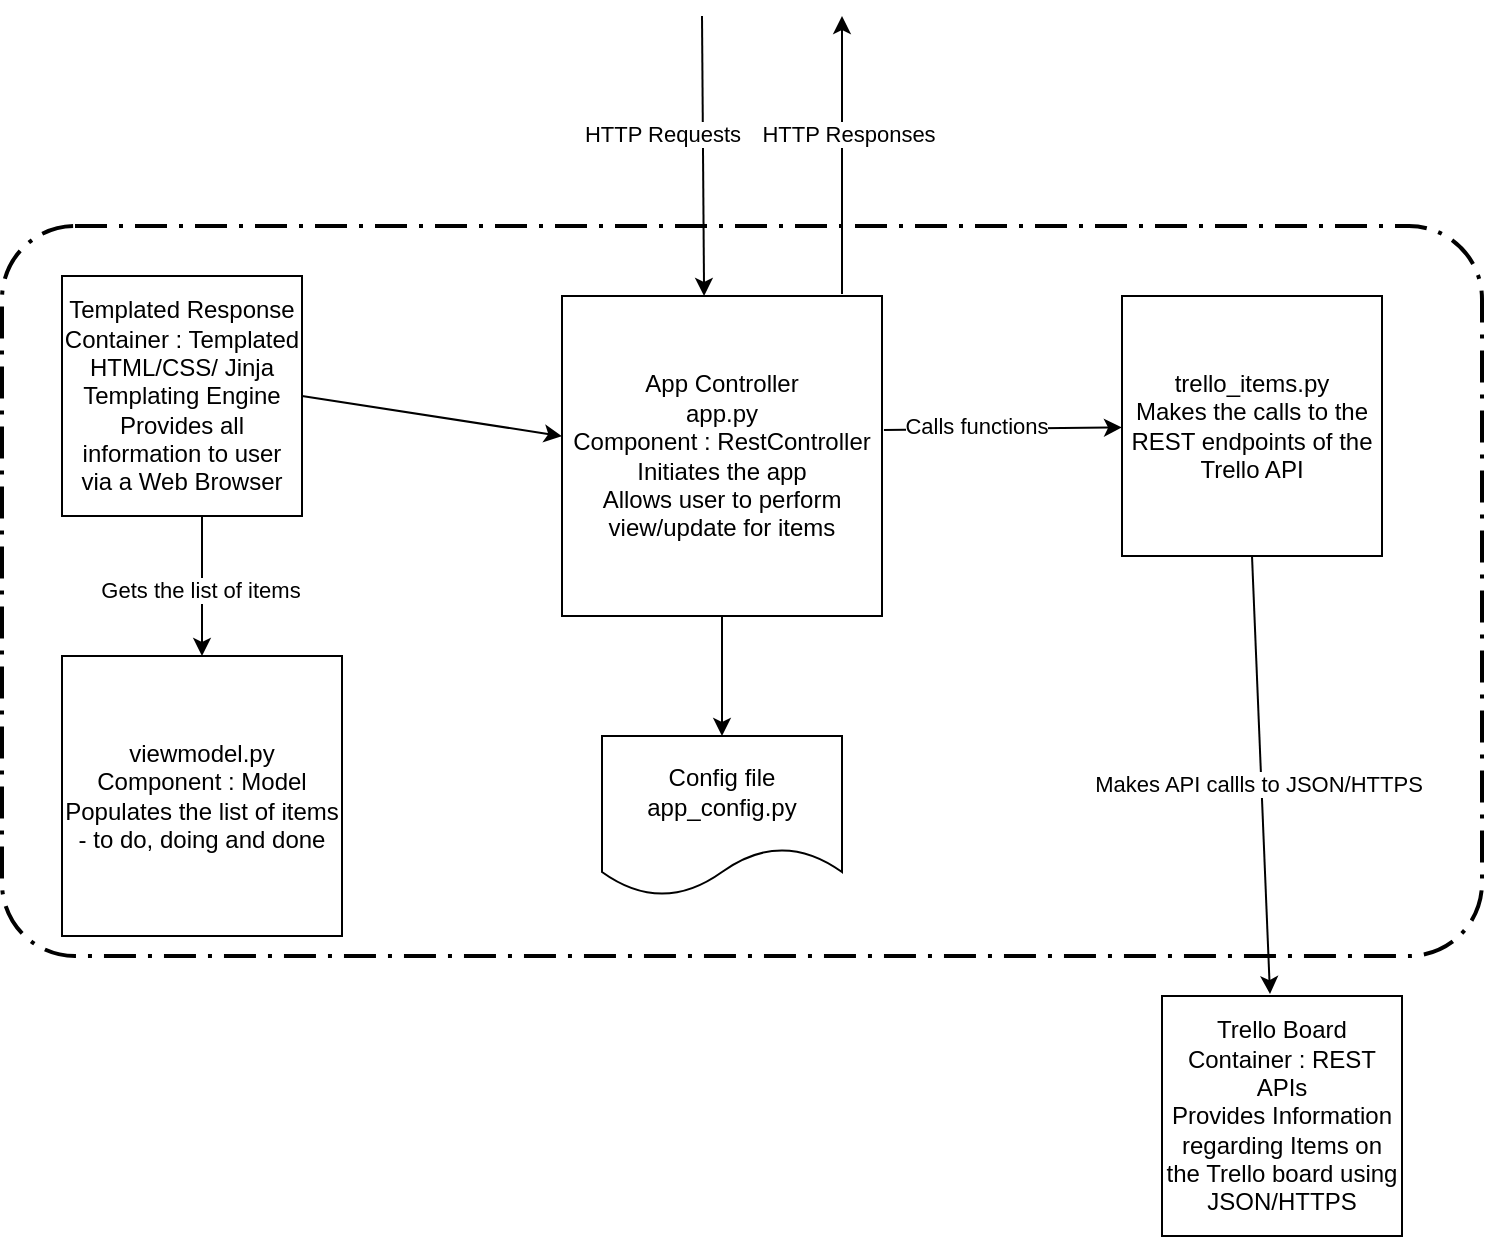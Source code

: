 <mxfile version="14.0.1" type="device"><diagram id="T3m20stQebPfIA9UGNhE" name="Page-1"><mxGraphModel dx="1186" dy="674" grid="1" gridSize="10" guides="1" tooltips="1" connect="1" arrows="1" fold="1" page="1" pageScale="1" pageWidth="827" pageHeight="1169" math="0" shadow="0"><root><mxCell id="0"/><mxCell id="1" parent="0"/><mxCell id="06D6dOrug6ioP-P6Gn56-1" value="&lt;span&gt;Templated Response&lt;/span&gt;&lt;br&gt;&lt;span&gt;Container : Templated HTML/CSS/ Jinja Templating Engine&lt;/span&gt;&lt;br&gt;&lt;span&gt;Provides all information to user via a Web Browser&lt;/span&gt;" style="whiteSpace=wrap;html=1;aspect=fixed;" parent="1" vertex="1"><mxGeometry x="60" y="180" width="120" height="120" as="geometry"/></mxCell><mxCell id="06D6dOrug6ioP-P6Gn56-2" value="App Controller&lt;br&gt;app.py&lt;br&gt;Component : RestController&lt;br&gt;Initiates the app&lt;br&gt;Allows user to perform view/update for items" style="whiteSpace=wrap;html=1;aspect=fixed;" parent="1" vertex="1"><mxGeometry x="310" y="190" width="160" height="160" as="geometry"/></mxCell><mxCell id="06D6dOrug6ioP-P6Gn56-3" value="Config file&lt;br&gt;app_config.py" style="shape=document;whiteSpace=wrap;html=1;boundedLbl=1;" parent="1" vertex="1"><mxGeometry x="330" y="410" width="120" height="80" as="geometry"/></mxCell><mxCell id="06D6dOrug6ioP-P6Gn56-4" value="viewmodel.py&lt;br&gt;Component : Model&lt;br&gt;Populates the list of items - to do, doing and done" style="whiteSpace=wrap;html=1;aspect=fixed;" parent="1" vertex="1"><mxGeometry x="60" y="370" width="140" height="140" as="geometry"/></mxCell><mxCell id="06D6dOrug6ioP-P6Gn56-5" value="trello_items.py&lt;br&gt;Makes the calls to the REST endpoints of the Trello API" style="whiteSpace=wrap;html=1;aspect=fixed;" parent="1" vertex="1"><mxGeometry x="590" y="190" width="130" height="130" as="geometry"/></mxCell><mxCell id="06D6dOrug6ioP-P6Gn56-6" value="&lt;span&gt;Trello Board&lt;/span&gt;&lt;br&gt;&lt;span&gt;Container : REST APIs&lt;/span&gt;&lt;br&gt;&lt;span&gt;Provides Information regarding Items on the Trello board using JSON/HTTPS&lt;/span&gt;" style="whiteSpace=wrap;html=1;aspect=fixed;" parent="1" vertex="1"><mxGeometry x="610" y="540" width="120" height="120" as="geometry"/></mxCell><mxCell id="06D6dOrug6ioP-P6Gn56-7" value="" style="endArrow=classic;html=1;exitX=0.5;exitY=1;exitDx=0;exitDy=0;entryX=0.45;entryY=-0.008;entryDx=0;entryDy=0;entryPerimeter=0;" parent="1" source="06D6dOrug6ioP-P6Gn56-5" target="06D6dOrug6ioP-P6Gn56-6" edge="1"><mxGeometry width="50" height="50" relative="1" as="geometry"><mxPoint x="390" y="480" as="sourcePoint"/><mxPoint x="440" y="430" as="targetPoint"/></mxGeometry></mxCell><mxCell id="06D6dOrug6ioP-P6Gn56-9" value="Makes API callls to JSON/HTTPS" style="edgeLabel;html=1;align=center;verticalAlign=middle;resizable=0;points=[];" parent="06D6dOrug6ioP-P6Gn56-7" vertex="1" connectable="0"><mxGeometry x="0.038" y="-2" relative="1" as="geometry"><mxPoint as="offset"/></mxGeometry></mxCell><mxCell id="06D6dOrug6ioP-P6Gn56-8" value="" style="endArrow=classic;html=1;exitX=0.5;exitY=1;exitDx=0;exitDy=0;entryX=0.5;entryY=0;entryDx=0;entryDy=0;" parent="1" source="06D6dOrug6ioP-P6Gn56-2" target="06D6dOrug6ioP-P6Gn56-3" edge="1"><mxGeometry width="50" height="50" relative="1" as="geometry"><mxPoint x="390" y="480" as="sourcePoint"/><mxPoint x="440" y="430" as="targetPoint"/></mxGeometry></mxCell><mxCell id="06D6dOrug6ioP-P6Gn56-10" value="" style="endArrow=classic;html=1;entryX=0.5;entryY=0;entryDx=0;entryDy=0;" parent="1" target="06D6dOrug6ioP-P6Gn56-4" edge="1"><mxGeometry width="50" height="50" relative="1" as="geometry"><mxPoint x="130" y="300" as="sourcePoint"/><mxPoint x="440" y="300" as="targetPoint"/></mxGeometry></mxCell><mxCell id="06D6dOrug6ioP-P6Gn56-13" value="Gets the list of items" style="edgeLabel;html=1;align=center;verticalAlign=middle;resizable=0;points=[];" parent="06D6dOrug6ioP-P6Gn56-10" vertex="1" connectable="0"><mxGeometry x="0.053" y="-1" relative="1" as="geometry"><mxPoint as="offset"/></mxGeometry></mxCell><mxCell id="06D6dOrug6ioP-P6Gn56-11" value="" style="endArrow=classic;html=1;entryX=0.444;entryY=0;entryDx=0;entryDy=0;entryPerimeter=0;" parent="1" target="06D6dOrug6ioP-P6Gn56-2" edge="1"><mxGeometry width="50" height="50" relative="1" as="geometry"><mxPoint x="380" y="50" as="sourcePoint"/><mxPoint x="440" y="300" as="targetPoint"/></mxGeometry></mxCell><mxCell id="06D6dOrug6ioP-P6Gn56-14" value="HTTP Requests" style="edgeLabel;html=1;align=center;verticalAlign=middle;resizable=0;points=[];" parent="06D6dOrug6ioP-P6Gn56-11" vertex="1" connectable="0"><mxGeometry x="-0.16" relative="1" as="geometry"><mxPoint x="-20.44" as="offset"/></mxGeometry></mxCell><mxCell id="06D6dOrug6ioP-P6Gn56-12" value="" style="endArrow=classic;html=1;exitX=1.006;exitY=0.419;exitDx=0;exitDy=0;exitPerimeter=0;" parent="1" source="06D6dOrug6ioP-P6Gn56-2" target="06D6dOrug6ioP-P6Gn56-5" edge="1"><mxGeometry width="50" height="50" relative="1" as="geometry"><mxPoint x="390" y="350" as="sourcePoint"/><mxPoint x="440" y="300" as="targetPoint"/></mxGeometry></mxCell><mxCell id="06D6dOrug6ioP-P6Gn56-15" value="Calls functions" style="edgeLabel;html=1;align=center;verticalAlign=middle;resizable=0;points=[];" parent="06D6dOrug6ioP-P6Gn56-12" vertex="1" connectable="0"><mxGeometry x="-0.231" y="2" relative="1" as="geometry"><mxPoint as="offset"/></mxGeometry></mxCell><mxCell id="1ifRl859lWmpKPPo7BVl-1" value="" style="endArrow=classic;html=1;exitX=1;exitY=0.5;exitDx=0;exitDy=0;entryX=0;entryY=0.438;entryDx=0;entryDy=0;entryPerimeter=0;" edge="1" parent="1" source="06D6dOrug6ioP-P6Gn56-1" target="06D6dOrug6ioP-P6Gn56-2"><mxGeometry width="50" height="50" relative="1" as="geometry"><mxPoint x="390" y="360" as="sourcePoint"/><mxPoint x="300" y="260" as="targetPoint"/></mxGeometry></mxCell><mxCell id="1ifRl859lWmpKPPo7BVl-2" value="" style="endArrow=classic;html=1;exitX=0.875;exitY=-0.006;exitDx=0;exitDy=0;exitPerimeter=0;" edge="1" parent="1" source="06D6dOrug6ioP-P6Gn56-2"><mxGeometry width="50" height="50" relative="1" as="geometry"><mxPoint x="450" y="180" as="sourcePoint"/><mxPoint x="450" y="50" as="targetPoint"/></mxGeometry></mxCell><mxCell id="1ifRl859lWmpKPPo7BVl-3" value="HTTP Responses" style="edgeLabel;html=1;align=center;verticalAlign=middle;resizable=0;points=[];" vertex="1" connectable="0" parent="1ifRl859lWmpKPPo7BVl-2"><mxGeometry x="0.151" y="-3" relative="1" as="geometry"><mxPoint as="offset"/></mxGeometry></mxCell><mxCell id="1ifRl859lWmpKPPo7BVl-4" value="" style="rounded=1;arcSize=10;dashed=1;strokeColor=#000000;fillColor=none;gradientColor=none;dashPattern=8 3 1 3;strokeWidth=2;" vertex="1" parent="1"><mxGeometry x="30" y="155" width="740" height="365" as="geometry"/></mxCell></root></mxGraphModel></diagram></mxfile>